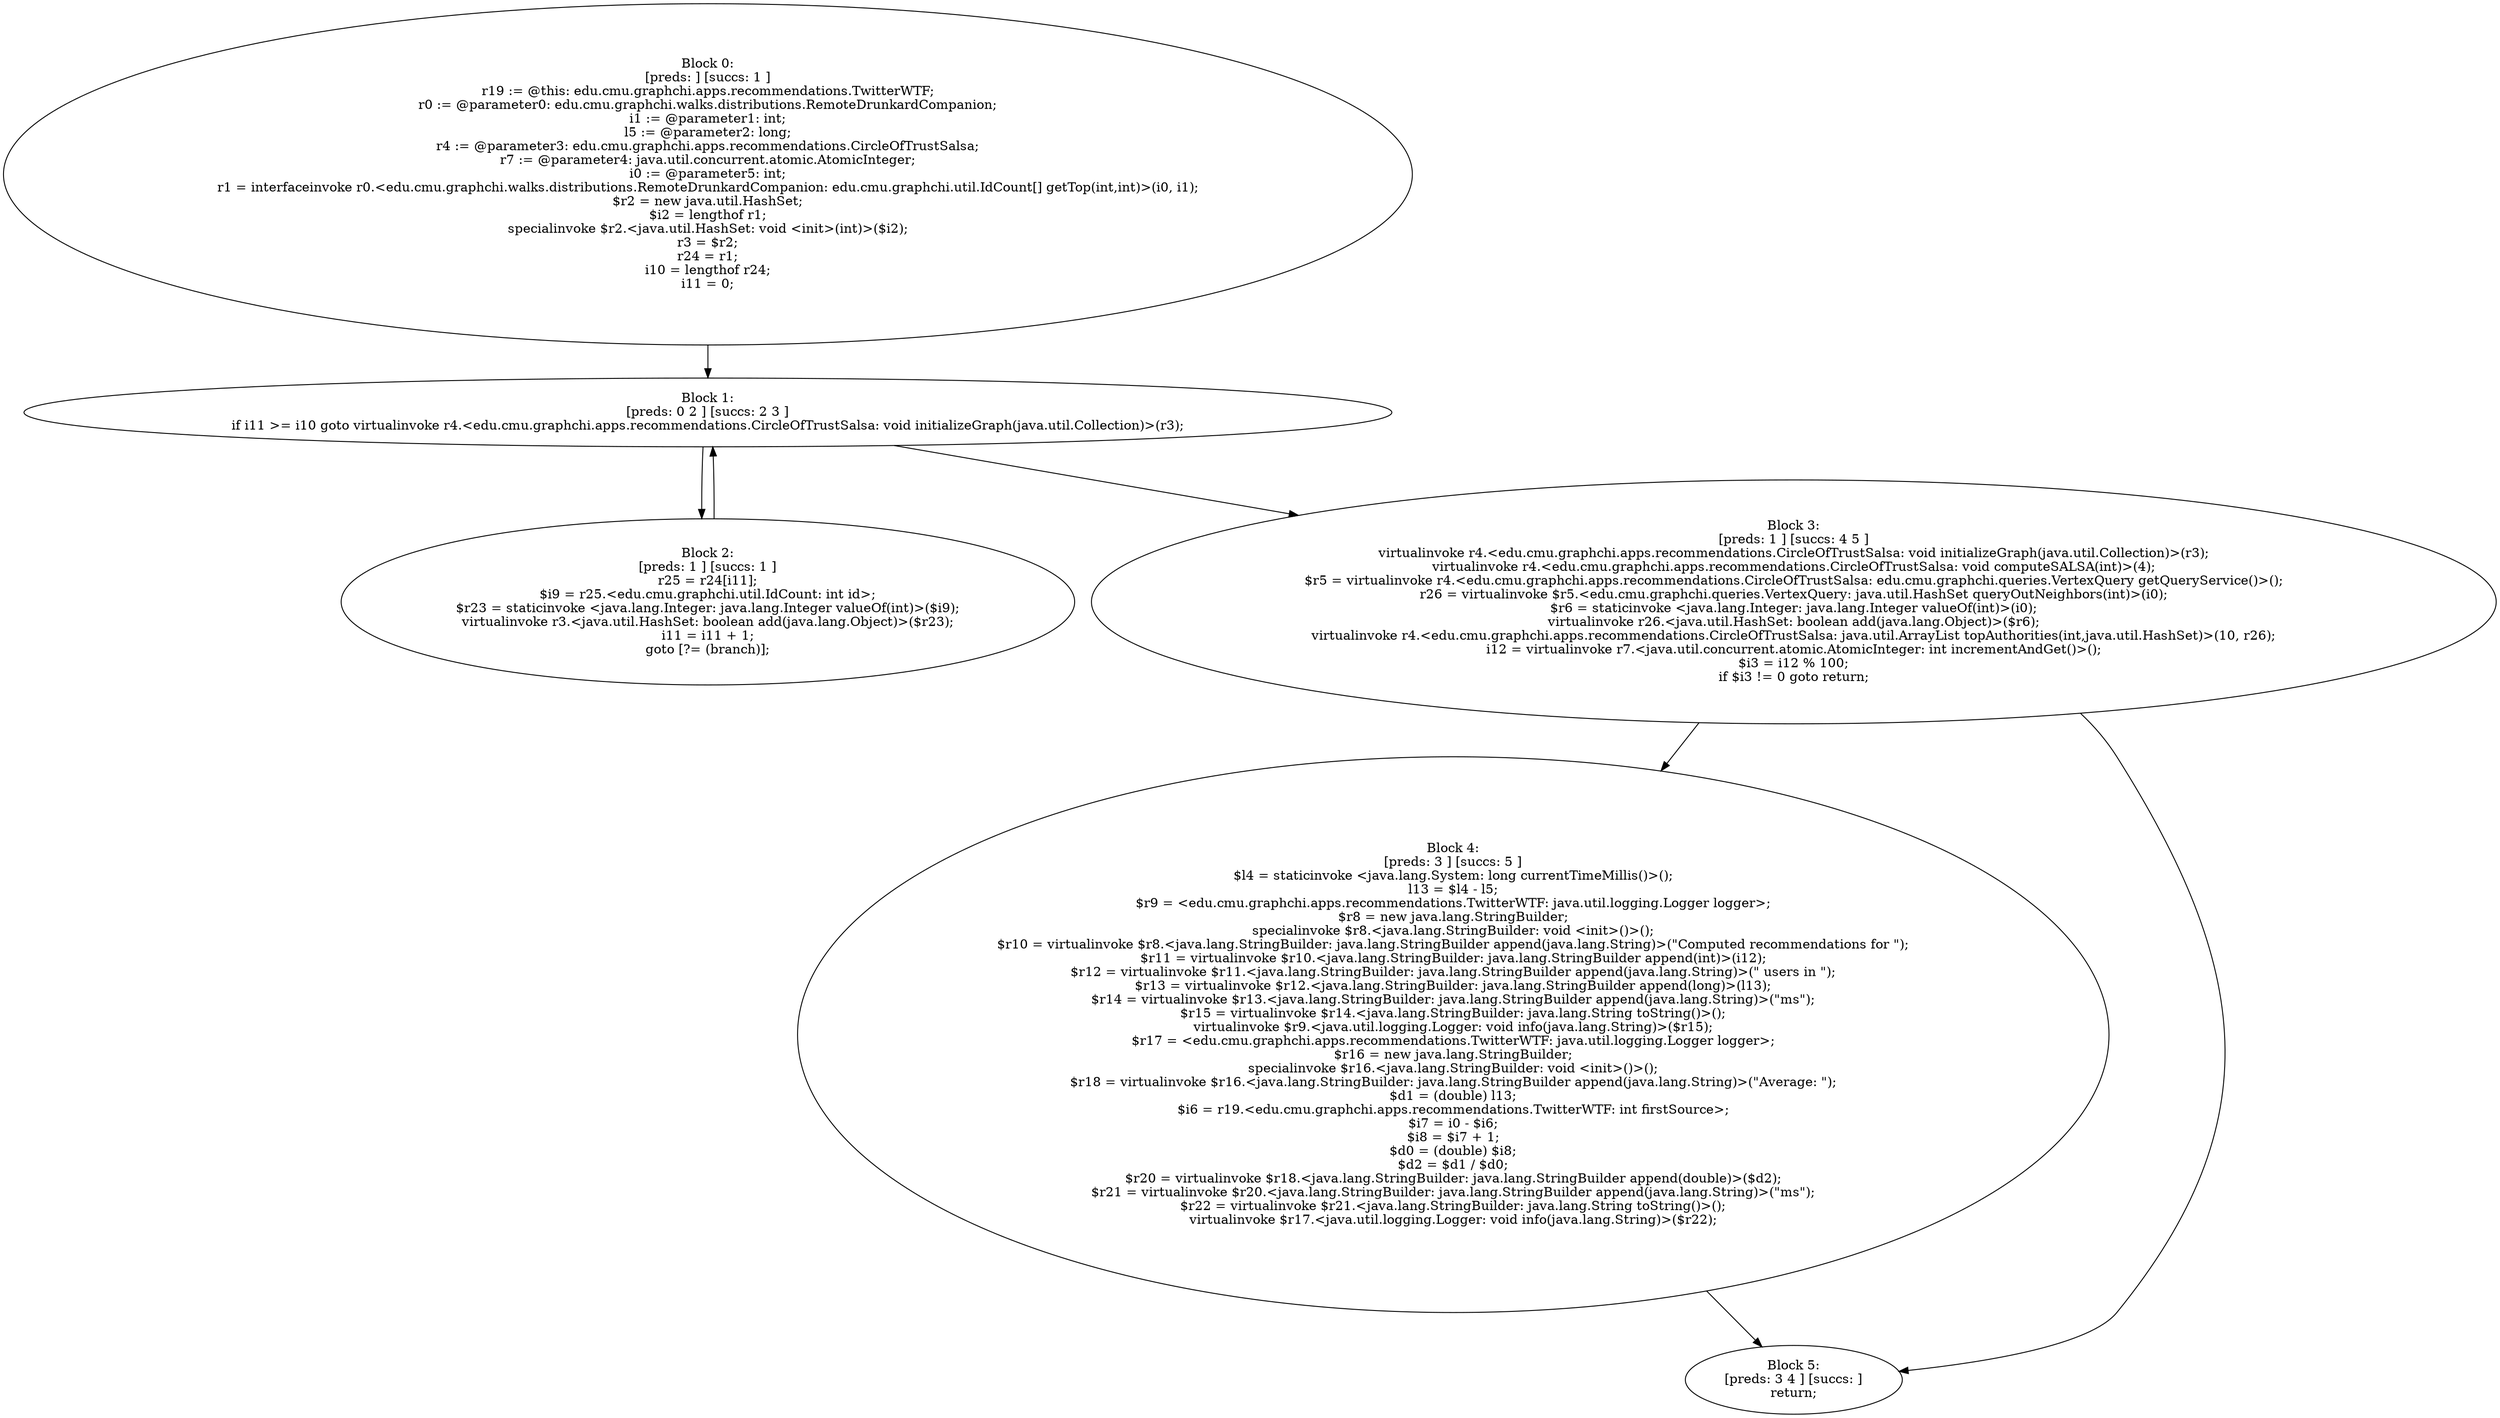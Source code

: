 digraph "unitGraph" {
    "Block 0:
[preds: ] [succs: 1 ]
r19 := @this: edu.cmu.graphchi.apps.recommendations.TwitterWTF;
r0 := @parameter0: edu.cmu.graphchi.walks.distributions.RemoteDrunkardCompanion;
i1 := @parameter1: int;
l5 := @parameter2: long;
r4 := @parameter3: edu.cmu.graphchi.apps.recommendations.CircleOfTrustSalsa;
r7 := @parameter4: java.util.concurrent.atomic.AtomicInteger;
i0 := @parameter5: int;
r1 = interfaceinvoke r0.<edu.cmu.graphchi.walks.distributions.RemoteDrunkardCompanion: edu.cmu.graphchi.util.IdCount[] getTop(int,int)>(i0, i1);
$r2 = new java.util.HashSet;
$i2 = lengthof r1;
specialinvoke $r2.<java.util.HashSet: void <init>(int)>($i2);
r3 = $r2;
r24 = r1;
i10 = lengthof r24;
i11 = 0;
"
    "Block 1:
[preds: 0 2 ] [succs: 2 3 ]
if i11 >= i10 goto virtualinvoke r4.<edu.cmu.graphchi.apps.recommendations.CircleOfTrustSalsa: void initializeGraph(java.util.Collection)>(r3);
"
    "Block 2:
[preds: 1 ] [succs: 1 ]
r25 = r24[i11];
$i9 = r25.<edu.cmu.graphchi.util.IdCount: int id>;
$r23 = staticinvoke <java.lang.Integer: java.lang.Integer valueOf(int)>($i9);
virtualinvoke r3.<java.util.HashSet: boolean add(java.lang.Object)>($r23);
i11 = i11 + 1;
goto [?= (branch)];
"
    "Block 3:
[preds: 1 ] [succs: 4 5 ]
virtualinvoke r4.<edu.cmu.graphchi.apps.recommendations.CircleOfTrustSalsa: void initializeGraph(java.util.Collection)>(r3);
virtualinvoke r4.<edu.cmu.graphchi.apps.recommendations.CircleOfTrustSalsa: void computeSALSA(int)>(4);
$r5 = virtualinvoke r4.<edu.cmu.graphchi.apps.recommendations.CircleOfTrustSalsa: edu.cmu.graphchi.queries.VertexQuery getQueryService()>();
r26 = virtualinvoke $r5.<edu.cmu.graphchi.queries.VertexQuery: java.util.HashSet queryOutNeighbors(int)>(i0);
$r6 = staticinvoke <java.lang.Integer: java.lang.Integer valueOf(int)>(i0);
virtualinvoke r26.<java.util.HashSet: boolean add(java.lang.Object)>($r6);
virtualinvoke r4.<edu.cmu.graphchi.apps.recommendations.CircleOfTrustSalsa: java.util.ArrayList topAuthorities(int,java.util.HashSet)>(10, r26);
i12 = virtualinvoke r7.<java.util.concurrent.atomic.AtomicInteger: int incrementAndGet()>();
$i3 = i12 % 100;
if $i3 != 0 goto return;
"
    "Block 4:
[preds: 3 ] [succs: 5 ]
$l4 = staticinvoke <java.lang.System: long currentTimeMillis()>();
l13 = $l4 - l5;
$r9 = <edu.cmu.graphchi.apps.recommendations.TwitterWTF: java.util.logging.Logger logger>;
$r8 = new java.lang.StringBuilder;
specialinvoke $r8.<java.lang.StringBuilder: void <init>()>();
$r10 = virtualinvoke $r8.<java.lang.StringBuilder: java.lang.StringBuilder append(java.lang.String)>(\"Computed recommendations for \");
$r11 = virtualinvoke $r10.<java.lang.StringBuilder: java.lang.StringBuilder append(int)>(i12);
$r12 = virtualinvoke $r11.<java.lang.StringBuilder: java.lang.StringBuilder append(java.lang.String)>(\" users in \");
$r13 = virtualinvoke $r12.<java.lang.StringBuilder: java.lang.StringBuilder append(long)>(l13);
$r14 = virtualinvoke $r13.<java.lang.StringBuilder: java.lang.StringBuilder append(java.lang.String)>(\"ms\");
$r15 = virtualinvoke $r14.<java.lang.StringBuilder: java.lang.String toString()>();
virtualinvoke $r9.<java.util.logging.Logger: void info(java.lang.String)>($r15);
$r17 = <edu.cmu.graphchi.apps.recommendations.TwitterWTF: java.util.logging.Logger logger>;
$r16 = new java.lang.StringBuilder;
specialinvoke $r16.<java.lang.StringBuilder: void <init>()>();
$r18 = virtualinvoke $r16.<java.lang.StringBuilder: java.lang.StringBuilder append(java.lang.String)>(\"Average: \");
$d1 = (double) l13;
$i6 = r19.<edu.cmu.graphchi.apps.recommendations.TwitterWTF: int firstSource>;
$i7 = i0 - $i6;
$i8 = $i7 + 1;
$d0 = (double) $i8;
$d2 = $d1 / $d0;
$r20 = virtualinvoke $r18.<java.lang.StringBuilder: java.lang.StringBuilder append(double)>($d2);
$r21 = virtualinvoke $r20.<java.lang.StringBuilder: java.lang.StringBuilder append(java.lang.String)>(\"ms\");
$r22 = virtualinvoke $r21.<java.lang.StringBuilder: java.lang.String toString()>();
virtualinvoke $r17.<java.util.logging.Logger: void info(java.lang.String)>($r22);
"
    "Block 5:
[preds: 3 4 ] [succs: ]
return;
"
    "Block 0:
[preds: ] [succs: 1 ]
r19 := @this: edu.cmu.graphchi.apps.recommendations.TwitterWTF;
r0 := @parameter0: edu.cmu.graphchi.walks.distributions.RemoteDrunkardCompanion;
i1 := @parameter1: int;
l5 := @parameter2: long;
r4 := @parameter3: edu.cmu.graphchi.apps.recommendations.CircleOfTrustSalsa;
r7 := @parameter4: java.util.concurrent.atomic.AtomicInteger;
i0 := @parameter5: int;
r1 = interfaceinvoke r0.<edu.cmu.graphchi.walks.distributions.RemoteDrunkardCompanion: edu.cmu.graphchi.util.IdCount[] getTop(int,int)>(i0, i1);
$r2 = new java.util.HashSet;
$i2 = lengthof r1;
specialinvoke $r2.<java.util.HashSet: void <init>(int)>($i2);
r3 = $r2;
r24 = r1;
i10 = lengthof r24;
i11 = 0;
"->"Block 1:
[preds: 0 2 ] [succs: 2 3 ]
if i11 >= i10 goto virtualinvoke r4.<edu.cmu.graphchi.apps.recommendations.CircleOfTrustSalsa: void initializeGraph(java.util.Collection)>(r3);
";
    "Block 1:
[preds: 0 2 ] [succs: 2 3 ]
if i11 >= i10 goto virtualinvoke r4.<edu.cmu.graphchi.apps.recommendations.CircleOfTrustSalsa: void initializeGraph(java.util.Collection)>(r3);
"->"Block 2:
[preds: 1 ] [succs: 1 ]
r25 = r24[i11];
$i9 = r25.<edu.cmu.graphchi.util.IdCount: int id>;
$r23 = staticinvoke <java.lang.Integer: java.lang.Integer valueOf(int)>($i9);
virtualinvoke r3.<java.util.HashSet: boolean add(java.lang.Object)>($r23);
i11 = i11 + 1;
goto [?= (branch)];
";
    "Block 1:
[preds: 0 2 ] [succs: 2 3 ]
if i11 >= i10 goto virtualinvoke r4.<edu.cmu.graphchi.apps.recommendations.CircleOfTrustSalsa: void initializeGraph(java.util.Collection)>(r3);
"->"Block 3:
[preds: 1 ] [succs: 4 5 ]
virtualinvoke r4.<edu.cmu.graphchi.apps.recommendations.CircleOfTrustSalsa: void initializeGraph(java.util.Collection)>(r3);
virtualinvoke r4.<edu.cmu.graphchi.apps.recommendations.CircleOfTrustSalsa: void computeSALSA(int)>(4);
$r5 = virtualinvoke r4.<edu.cmu.graphchi.apps.recommendations.CircleOfTrustSalsa: edu.cmu.graphchi.queries.VertexQuery getQueryService()>();
r26 = virtualinvoke $r5.<edu.cmu.graphchi.queries.VertexQuery: java.util.HashSet queryOutNeighbors(int)>(i0);
$r6 = staticinvoke <java.lang.Integer: java.lang.Integer valueOf(int)>(i0);
virtualinvoke r26.<java.util.HashSet: boolean add(java.lang.Object)>($r6);
virtualinvoke r4.<edu.cmu.graphchi.apps.recommendations.CircleOfTrustSalsa: java.util.ArrayList topAuthorities(int,java.util.HashSet)>(10, r26);
i12 = virtualinvoke r7.<java.util.concurrent.atomic.AtomicInteger: int incrementAndGet()>();
$i3 = i12 % 100;
if $i3 != 0 goto return;
";
    "Block 2:
[preds: 1 ] [succs: 1 ]
r25 = r24[i11];
$i9 = r25.<edu.cmu.graphchi.util.IdCount: int id>;
$r23 = staticinvoke <java.lang.Integer: java.lang.Integer valueOf(int)>($i9);
virtualinvoke r3.<java.util.HashSet: boolean add(java.lang.Object)>($r23);
i11 = i11 + 1;
goto [?= (branch)];
"->"Block 1:
[preds: 0 2 ] [succs: 2 3 ]
if i11 >= i10 goto virtualinvoke r4.<edu.cmu.graphchi.apps.recommendations.CircleOfTrustSalsa: void initializeGraph(java.util.Collection)>(r3);
";
    "Block 3:
[preds: 1 ] [succs: 4 5 ]
virtualinvoke r4.<edu.cmu.graphchi.apps.recommendations.CircleOfTrustSalsa: void initializeGraph(java.util.Collection)>(r3);
virtualinvoke r4.<edu.cmu.graphchi.apps.recommendations.CircleOfTrustSalsa: void computeSALSA(int)>(4);
$r5 = virtualinvoke r4.<edu.cmu.graphchi.apps.recommendations.CircleOfTrustSalsa: edu.cmu.graphchi.queries.VertexQuery getQueryService()>();
r26 = virtualinvoke $r5.<edu.cmu.graphchi.queries.VertexQuery: java.util.HashSet queryOutNeighbors(int)>(i0);
$r6 = staticinvoke <java.lang.Integer: java.lang.Integer valueOf(int)>(i0);
virtualinvoke r26.<java.util.HashSet: boolean add(java.lang.Object)>($r6);
virtualinvoke r4.<edu.cmu.graphchi.apps.recommendations.CircleOfTrustSalsa: java.util.ArrayList topAuthorities(int,java.util.HashSet)>(10, r26);
i12 = virtualinvoke r7.<java.util.concurrent.atomic.AtomicInteger: int incrementAndGet()>();
$i3 = i12 % 100;
if $i3 != 0 goto return;
"->"Block 4:
[preds: 3 ] [succs: 5 ]
$l4 = staticinvoke <java.lang.System: long currentTimeMillis()>();
l13 = $l4 - l5;
$r9 = <edu.cmu.graphchi.apps.recommendations.TwitterWTF: java.util.logging.Logger logger>;
$r8 = new java.lang.StringBuilder;
specialinvoke $r8.<java.lang.StringBuilder: void <init>()>();
$r10 = virtualinvoke $r8.<java.lang.StringBuilder: java.lang.StringBuilder append(java.lang.String)>(\"Computed recommendations for \");
$r11 = virtualinvoke $r10.<java.lang.StringBuilder: java.lang.StringBuilder append(int)>(i12);
$r12 = virtualinvoke $r11.<java.lang.StringBuilder: java.lang.StringBuilder append(java.lang.String)>(\" users in \");
$r13 = virtualinvoke $r12.<java.lang.StringBuilder: java.lang.StringBuilder append(long)>(l13);
$r14 = virtualinvoke $r13.<java.lang.StringBuilder: java.lang.StringBuilder append(java.lang.String)>(\"ms\");
$r15 = virtualinvoke $r14.<java.lang.StringBuilder: java.lang.String toString()>();
virtualinvoke $r9.<java.util.logging.Logger: void info(java.lang.String)>($r15);
$r17 = <edu.cmu.graphchi.apps.recommendations.TwitterWTF: java.util.logging.Logger logger>;
$r16 = new java.lang.StringBuilder;
specialinvoke $r16.<java.lang.StringBuilder: void <init>()>();
$r18 = virtualinvoke $r16.<java.lang.StringBuilder: java.lang.StringBuilder append(java.lang.String)>(\"Average: \");
$d1 = (double) l13;
$i6 = r19.<edu.cmu.graphchi.apps.recommendations.TwitterWTF: int firstSource>;
$i7 = i0 - $i6;
$i8 = $i7 + 1;
$d0 = (double) $i8;
$d2 = $d1 / $d0;
$r20 = virtualinvoke $r18.<java.lang.StringBuilder: java.lang.StringBuilder append(double)>($d2);
$r21 = virtualinvoke $r20.<java.lang.StringBuilder: java.lang.StringBuilder append(java.lang.String)>(\"ms\");
$r22 = virtualinvoke $r21.<java.lang.StringBuilder: java.lang.String toString()>();
virtualinvoke $r17.<java.util.logging.Logger: void info(java.lang.String)>($r22);
";
    "Block 3:
[preds: 1 ] [succs: 4 5 ]
virtualinvoke r4.<edu.cmu.graphchi.apps.recommendations.CircleOfTrustSalsa: void initializeGraph(java.util.Collection)>(r3);
virtualinvoke r4.<edu.cmu.graphchi.apps.recommendations.CircleOfTrustSalsa: void computeSALSA(int)>(4);
$r5 = virtualinvoke r4.<edu.cmu.graphchi.apps.recommendations.CircleOfTrustSalsa: edu.cmu.graphchi.queries.VertexQuery getQueryService()>();
r26 = virtualinvoke $r5.<edu.cmu.graphchi.queries.VertexQuery: java.util.HashSet queryOutNeighbors(int)>(i0);
$r6 = staticinvoke <java.lang.Integer: java.lang.Integer valueOf(int)>(i0);
virtualinvoke r26.<java.util.HashSet: boolean add(java.lang.Object)>($r6);
virtualinvoke r4.<edu.cmu.graphchi.apps.recommendations.CircleOfTrustSalsa: java.util.ArrayList topAuthorities(int,java.util.HashSet)>(10, r26);
i12 = virtualinvoke r7.<java.util.concurrent.atomic.AtomicInteger: int incrementAndGet()>();
$i3 = i12 % 100;
if $i3 != 0 goto return;
"->"Block 5:
[preds: 3 4 ] [succs: ]
return;
";
    "Block 4:
[preds: 3 ] [succs: 5 ]
$l4 = staticinvoke <java.lang.System: long currentTimeMillis()>();
l13 = $l4 - l5;
$r9 = <edu.cmu.graphchi.apps.recommendations.TwitterWTF: java.util.logging.Logger logger>;
$r8 = new java.lang.StringBuilder;
specialinvoke $r8.<java.lang.StringBuilder: void <init>()>();
$r10 = virtualinvoke $r8.<java.lang.StringBuilder: java.lang.StringBuilder append(java.lang.String)>(\"Computed recommendations for \");
$r11 = virtualinvoke $r10.<java.lang.StringBuilder: java.lang.StringBuilder append(int)>(i12);
$r12 = virtualinvoke $r11.<java.lang.StringBuilder: java.lang.StringBuilder append(java.lang.String)>(\" users in \");
$r13 = virtualinvoke $r12.<java.lang.StringBuilder: java.lang.StringBuilder append(long)>(l13);
$r14 = virtualinvoke $r13.<java.lang.StringBuilder: java.lang.StringBuilder append(java.lang.String)>(\"ms\");
$r15 = virtualinvoke $r14.<java.lang.StringBuilder: java.lang.String toString()>();
virtualinvoke $r9.<java.util.logging.Logger: void info(java.lang.String)>($r15);
$r17 = <edu.cmu.graphchi.apps.recommendations.TwitterWTF: java.util.logging.Logger logger>;
$r16 = new java.lang.StringBuilder;
specialinvoke $r16.<java.lang.StringBuilder: void <init>()>();
$r18 = virtualinvoke $r16.<java.lang.StringBuilder: java.lang.StringBuilder append(java.lang.String)>(\"Average: \");
$d1 = (double) l13;
$i6 = r19.<edu.cmu.graphchi.apps.recommendations.TwitterWTF: int firstSource>;
$i7 = i0 - $i6;
$i8 = $i7 + 1;
$d0 = (double) $i8;
$d2 = $d1 / $d0;
$r20 = virtualinvoke $r18.<java.lang.StringBuilder: java.lang.StringBuilder append(double)>($d2);
$r21 = virtualinvoke $r20.<java.lang.StringBuilder: java.lang.StringBuilder append(java.lang.String)>(\"ms\");
$r22 = virtualinvoke $r21.<java.lang.StringBuilder: java.lang.String toString()>();
virtualinvoke $r17.<java.util.logging.Logger: void info(java.lang.String)>($r22);
"->"Block 5:
[preds: 3 4 ] [succs: ]
return;
";
}
